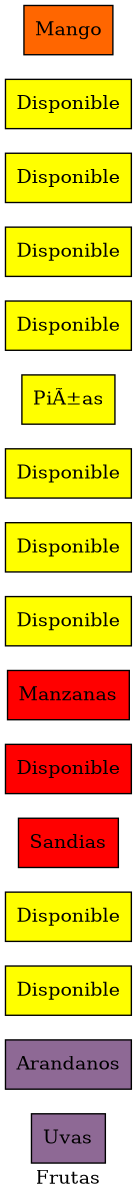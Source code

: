 digraph Matriz {
	rankdir=LR size=8
	11 [label=Uvas
 fillcolor="#8e6995" shape=rect style=filled]
	21 [label=Arandanos
 fillcolor="#8e6995" shape=rect style=filled]
	31 [label=Disponible
 fillcolor="#ffff00" shape=rect style=filled]
	41 [label=Disponible
 fillcolor="#ffff00" shape=rect style=filled]
	12 [label=Sandias
 fillcolor="#ff0000" shape=rect style=filled]
	22 [label=Disponible
 fillcolor="#ff0000" shape=rect style=filled]
	32 [label=Manzanas
 fillcolor="#ff0000" shape=rect style=filled]
	42 [label=Disponible
 fillcolor="#ffff00" shape=rect style=filled]
	13 [label=Disponible
 fillcolor="#ffff00" shape=rect style=filled]
	23 [label=Disponible
 fillcolor="#ffff00" shape=rect style=filled]
	33 [label="PiÃ±as
" fillcolor="#ffff00" shape=rect style=filled]
	43 [label=Disponible
 fillcolor="#ffff00" shape=rect style=filled]
	14 [label=Disponible
 fillcolor="#ffff00" shape=rect style=filled]
	24 [label=Disponible
 fillcolor="#ffff00" shape=rect style=filled]
	34 [label=Disponible
 fillcolor="#ffff00" shape=rect style=filled]
	44 [label=Mango
 fillcolor="#ff6600" shape=rect style=filled]
	label=Frutas
}
